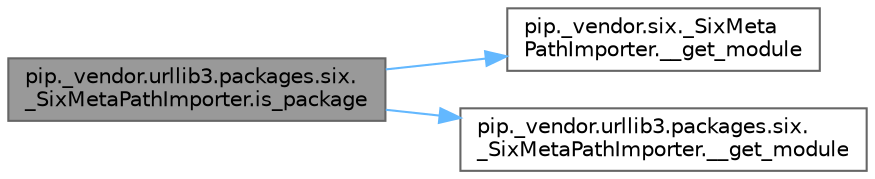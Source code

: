 digraph "pip._vendor.urllib3.packages.six._SixMetaPathImporter.is_package"
{
 // LATEX_PDF_SIZE
  bgcolor="transparent";
  edge [fontname=Helvetica,fontsize=10,labelfontname=Helvetica,labelfontsize=10];
  node [fontname=Helvetica,fontsize=10,shape=box,height=0.2,width=0.4];
  rankdir="LR";
  Node1 [id="Node000001",label="pip._vendor.urllib3.packages.six.\l_SixMetaPathImporter.is_package",height=0.2,width=0.4,color="gray40", fillcolor="grey60", style="filled", fontcolor="black",tooltip=" "];
  Node1 -> Node2 [id="edge1_Node000001_Node000002",color="steelblue1",style="solid",tooltip=" "];
  Node2 [id="Node000002",label="pip._vendor.six._SixMeta\lPathImporter.__get_module",height=0.2,width=0.4,color="grey40", fillcolor="white", style="filled",URL="$classpip_1_1__vendor_1_1six_1_1___six_meta_path_importer.html#a0d7c7572259cf09e8460ee08789cdc2c",tooltip=" "];
  Node1 -> Node3 [id="edge2_Node000001_Node000003",color="steelblue1",style="solid",tooltip=" "];
  Node3 [id="Node000003",label="pip._vendor.urllib3.packages.six.\l_SixMetaPathImporter.__get_module",height=0.2,width=0.4,color="grey40", fillcolor="white", style="filled",URL="$classpip_1_1__vendor_1_1urllib3_1_1packages_1_1six_1_1___six_meta_path_importer.html#ab374a351eaae8bde80b860af84ef0678",tooltip=" "];
}
